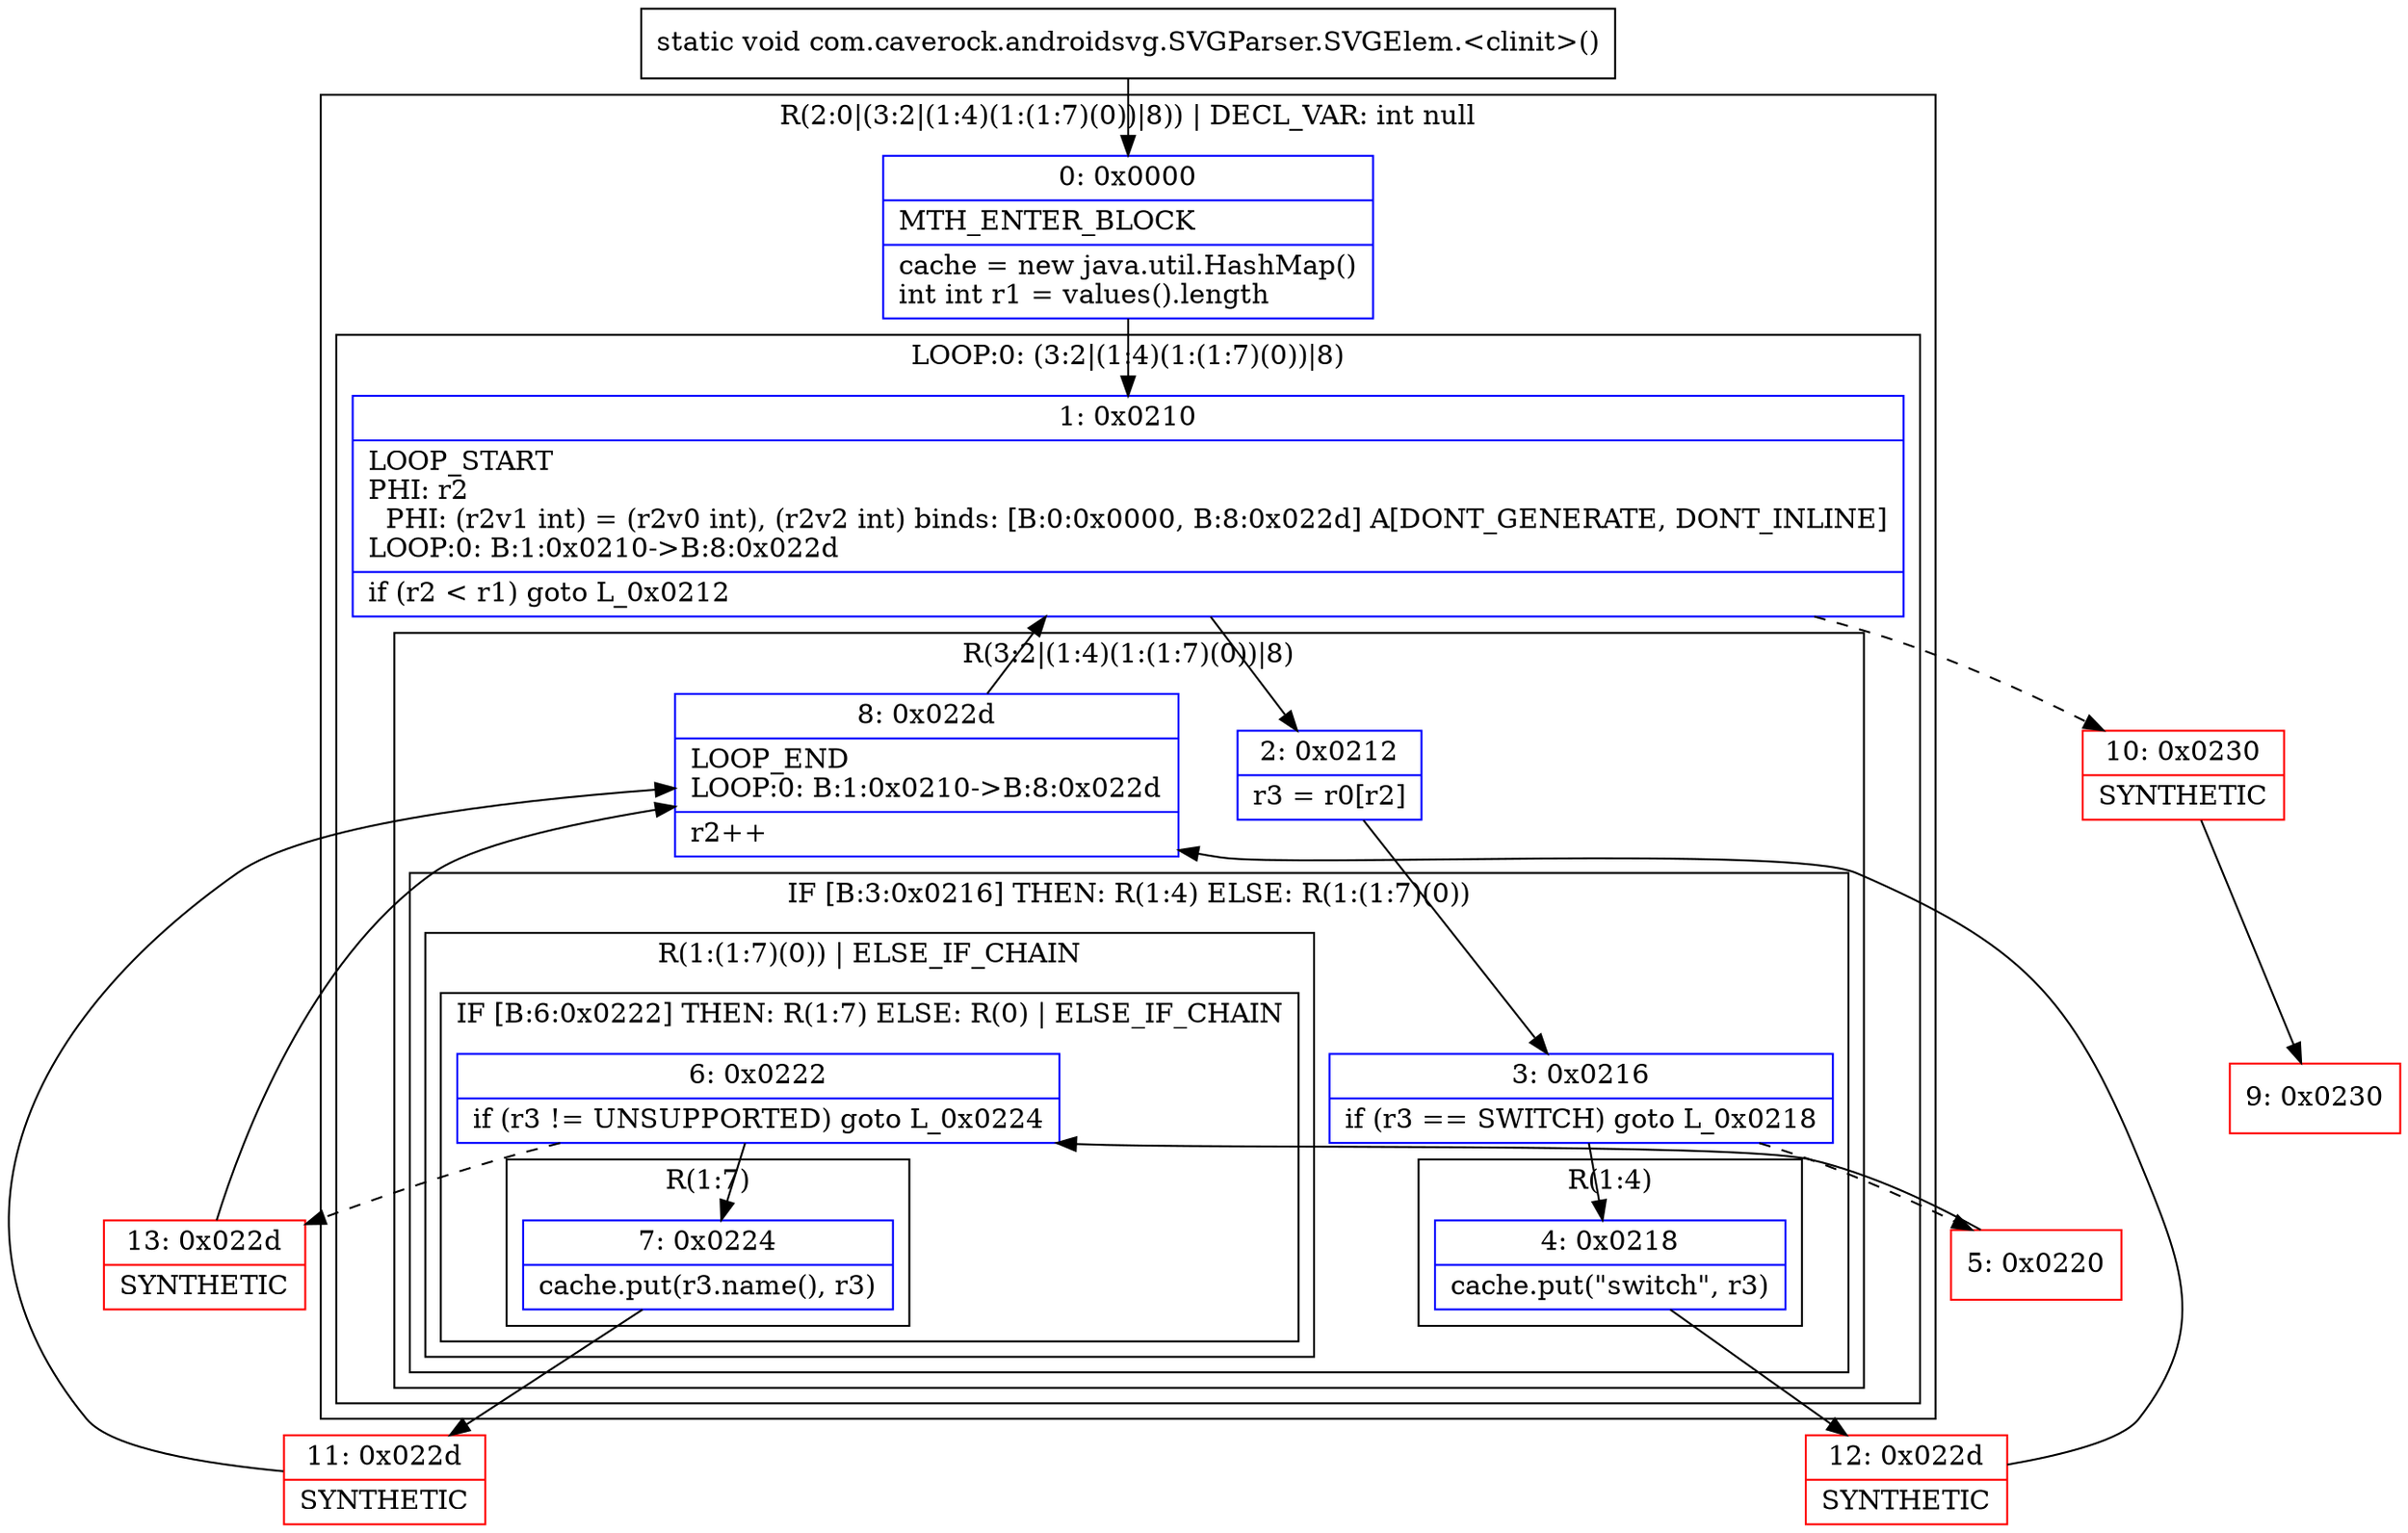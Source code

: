 digraph "CFG forcom.caverock.androidsvg.SVGParser.SVGElem.\<clinit\>()V" {
subgraph cluster_Region_348327763 {
label = "R(2:0|(3:2|(1:4)(1:(1:7)(0))|8)) | DECL_VAR: int null\l";
node [shape=record,color=blue];
Node_0 [shape=record,label="{0\:\ 0x0000|MTH_ENTER_BLOCK\l|cache = new java.util.HashMap()\lint int r1 = values().length\l}"];
subgraph cluster_LoopRegion_1315146643 {
label = "LOOP:0: (3:2|(1:4)(1:(1:7)(0))|8)";
node [shape=record,color=blue];
Node_1 [shape=record,label="{1\:\ 0x0210|LOOP_START\lPHI: r2 \l  PHI: (r2v1 int) = (r2v0 int), (r2v2 int) binds: [B:0:0x0000, B:8:0x022d] A[DONT_GENERATE, DONT_INLINE]\lLOOP:0: B:1:0x0210\-\>B:8:0x022d\l|if (r2 \< r1) goto L_0x0212\l}"];
subgraph cluster_Region_1933235715 {
label = "R(3:2|(1:4)(1:(1:7)(0))|8)";
node [shape=record,color=blue];
Node_2 [shape=record,label="{2\:\ 0x0212|r3 = r0[r2]\l}"];
subgraph cluster_IfRegion_885544100 {
label = "IF [B:3:0x0216] THEN: R(1:4) ELSE: R(1:(1:7)(0))";
node [shape=record,color=blue];
Node_3 [shape=record,label="{3\:\ 0x0216|if (r3 == SWITCH) goto L_0x0218\l}"];
subgraph cluster_Region_1599314512 {
label = "R(1:4)";
node [shape=record,color=blue];
Node_4 [shape=record,label="{4\:\ 0x0218|cache.put(\"switch\", r3)\l}"];
}
subgraph cluster_Region_222215482 {
label = "R(1:(1:7)(0)) | ELSE_IF_CHAIN\l";
node [shape=record,color=blue];
subgraph cluster_IfRegion_672266320 {
label = "IF [B:6:0x0222] THEN: R(1:7) ELSE: R(0) | ELSE_IF_CHAIN\l";
node [shape=record,color=blue];
Node_6 [shape=record,label="{6\:\ 0x0222|if (r3 != UNSUPPORTED) goto L_0x0224\l}"];
subgraph cluster_Region_1577776258 {
label = "R(1:7)";
node [shape=record,color=blue];
Node_7 [shape=record,label="{7\:\ 0x0224|cache.put(r3.name(), r3)\l}"];
}
subgraph cluster_Region_491287561 {
label = "R(0)";
node [shape=record,color=blue];
}
}
}
}
Node_8 [shape=record,label="{8\:\ 0x022d|LOOP_END\lLOOP:0: B:1:0x0210\-\>B:8:0x022d\l|r2++\l}"];
}
}
}
Node_5 [shape=record,color=red,label="{5\:\ 0x0220}"];
Node_9 [shape=record,color=red,label="{9\:\ 0x0230}"];
Node_10 [shape=record,color=red,label="{10\:\ 0x0230|SYNTHETIC\l}"];
Node_11 [shape=record,color=red,label="{11\:\ 0x022d|SYNTHETIC\l}"];
Node_12 [shape=record,color=red,label="{12\:\ 0x022d|SYNTHETIC\l}"];
Node_13 [shape=record,color=red,label="{13\:\ 0x022d|SYNTHETIC\l}"];
MethodNode[shape=record,label="{static void com.caverock.androidsvg.SVGParser.SVGElem.\<clinit\>() }"];
MethodNode -> Node_0;
Node_0 -> Node_1;
Node_1 -> Node_2;
Node_1 -> Node_10[style=dashed];
Node_2 -> Node_3;
Node_3 -> Node_4;
Node_3 -> Node_5[style=dashed];
Node_4 -> Node_12;
Node_6 -> Node_7;
Node_6 -> Node_13[style=dashed];
Node_7 -> Node_11;
Node_8 -> Node_1;
Node_5 -> Node_6;
Node_10 -> Node_9;
Node_11 -> Node_8;
Node_12 -> Node_8;
Node_13 -> Node_8;
}

